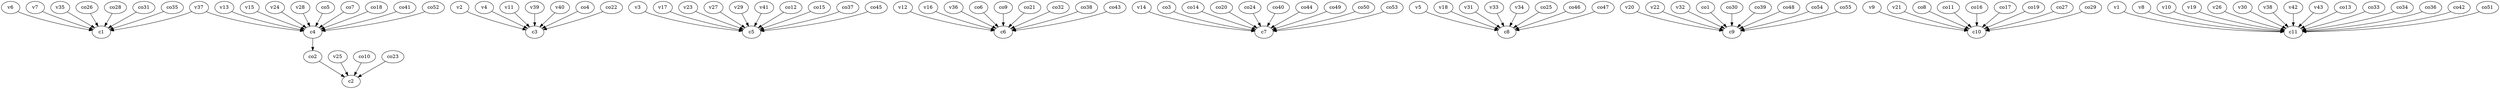 strict digraph  {
c1;
c2;
c3;
c4;
c5;
c6;
c7;
c8;
c9;
c10;
c11;
v1;
v2;
v3;
v4;
v5;
v6;
v7;
v8;
v9;
v10;
v11;
v12;
v13;
v14;
v15;
v16;
v17;
v18;
v19;
v20;
v21;
v22;
v23;
v24;
v25;
v26;
v27;
v28;
v29;
v30;
v31;
v32;
v33;
v34;
v35;
v36;
v37;
v38;
v39;
v40;
v41;
v42;
v43;
co1;
co2;
co3;
co4;
co5;
co6;
co7;
co8;
co9;
co10;
co11;
co12;
co13;
co14;
co15;
co16;
co17;
co18;
co19;
co20;
co21;
co22;
co23;
co24;
co25;
co26;
co27;
co28;
co29;
co30;
co31;
co32;
co33;
co34;
co35;
co36;
co37;
co38;
co39;
co40;
co41;
co42;
co43;
co44;
co45;
co46;
co47;
co48;
co49;
co50;
co51;
co52;
co53;
co54;
co55;
c4 -> co2  [weight=1];
v1 -> c11  [weight=1];
v2 -> c3  [weight=1];
v3 -> c5  [weight=1];
v4 -> c3  [weight=1];
v5 -> c8  [weight=1];
v6 -> c1  [weight=1];
v7 -> c1  [weight=1];
v8 -> c11  [weight=1];
v9 -> c10  [weight=1];
v10 -> c11  [weight=1];
v11 -> c3  [weight=1];
v12 -> c6  [weight=1];
v13 -> c4  [weight=1];
v14 -> c7  [weight=1];
v15 -> c4  [weight=1];
v16 -> c6  [weight=1];
v17 -> c5  [weight=1];
v18 -> c8  [weight=1];
v19 -> c11  [weight=1];
v20 -> c9  [weight=1];
v21 -> c10  [weight=1];
v22 -> c9  [weight=1];
v23 -> c5  [weight=1];
v24 -> c4  [weight=1];
v25 -> c2  [weight=1];
v26 -> c11  [weight=1];
v27 -> c5  [weight=1];
v28 -> c4  [weight=1];
v29 -> c5  [weight=1];
v30 -> c11  [weight=1];
v31 -> c8  [weight=1];
v32 -> c9  [weight=1];
v33 -> c8  [weight=1];
v34 -> c8  [weight=1];
v35 -> c1  [weight=1];
v36 -> c6  [weight=1];
v37 -> c4  [weight=1];
v37 -> c1  [weight=1];
v38 -> c11  [weight=1];
v39 -> c3  [weight=1];
v40 -> c3  [weight=1];
v41 -> c5  [weight=1];
v42 -> c11  [weight=1];
v43 -> c11  [weight=1];
co1 -> c9  [weight=1];
co2 -> c2  [weight=1];
co3 -> c7  [weight=1];
co4 -> c3  [weight=1];
co5 -> c4  [weight=1];
co6 -> c6  [weight=1];
co7 -> c4  [weight=1];
co8 -> c10  [weight=1];
co9 -> c6  [weight=1];
co10 -> c2  [weight=1];
co11 -> c10  [weight=1];
co12 -> c5  [weight=1];
co13 -> c11  [weight=1];
co14 -> c7  [weight=1];
co15 -> c5  [weight=1];
co16 -> c10  [weight=1];
co17 -> c10  [weight=1];
co18 -> c4  [weight=1];
co19 -> c10  [weight=1];
co20 -> c7  [weight=1];
co21 -> c6  [weight=1];
co22 -> c3  [weight=1];
co23 -> c2  [weight=1];
co24 -> c7  [weight=1];
co25 -> c8  [weight=1];
co26 -> c1  [weight=1];
co27 -> c10  [weight=1];
co28 -> c1  [weight=1];
co29 -> c10  [weight=1];
co30 -> c9  [weight=1];
co31 -> c1  [weight=1];
co32 -> c6  [weight=1];
co33 -> c11  [weight=1];
co34 -> c11  [weight=1];
co35 -> c1  [weight=1];
co36 -> c11  [weight=1];
co37 -> c5  [weight=1];
co38 -> c6  [weight=1];
co39 -> c9  [weight=1];
co40 -> c7  [weight=1];
co41 -> c4  [weight=1];
co42 -> c11  [weight=1];
co43 -> c6  [weight=1];
co44 -> c7  [weight=1];
co45 -> c5  [weight=1];
co46 -> c8  [weight=1];
co47 -> c8  [weight=1];
co48 -> c9  [weight=1];
co49 -> c7  [weight=1];
co50 -> c7  [weight=1];
co51 -> c11  [weight=1];
co52 -> c4  [weight=1];
co53 -> c7  [weight=1];
co54 -> c9  [weight=1];
co55 -> c9  [weight=1];
}
